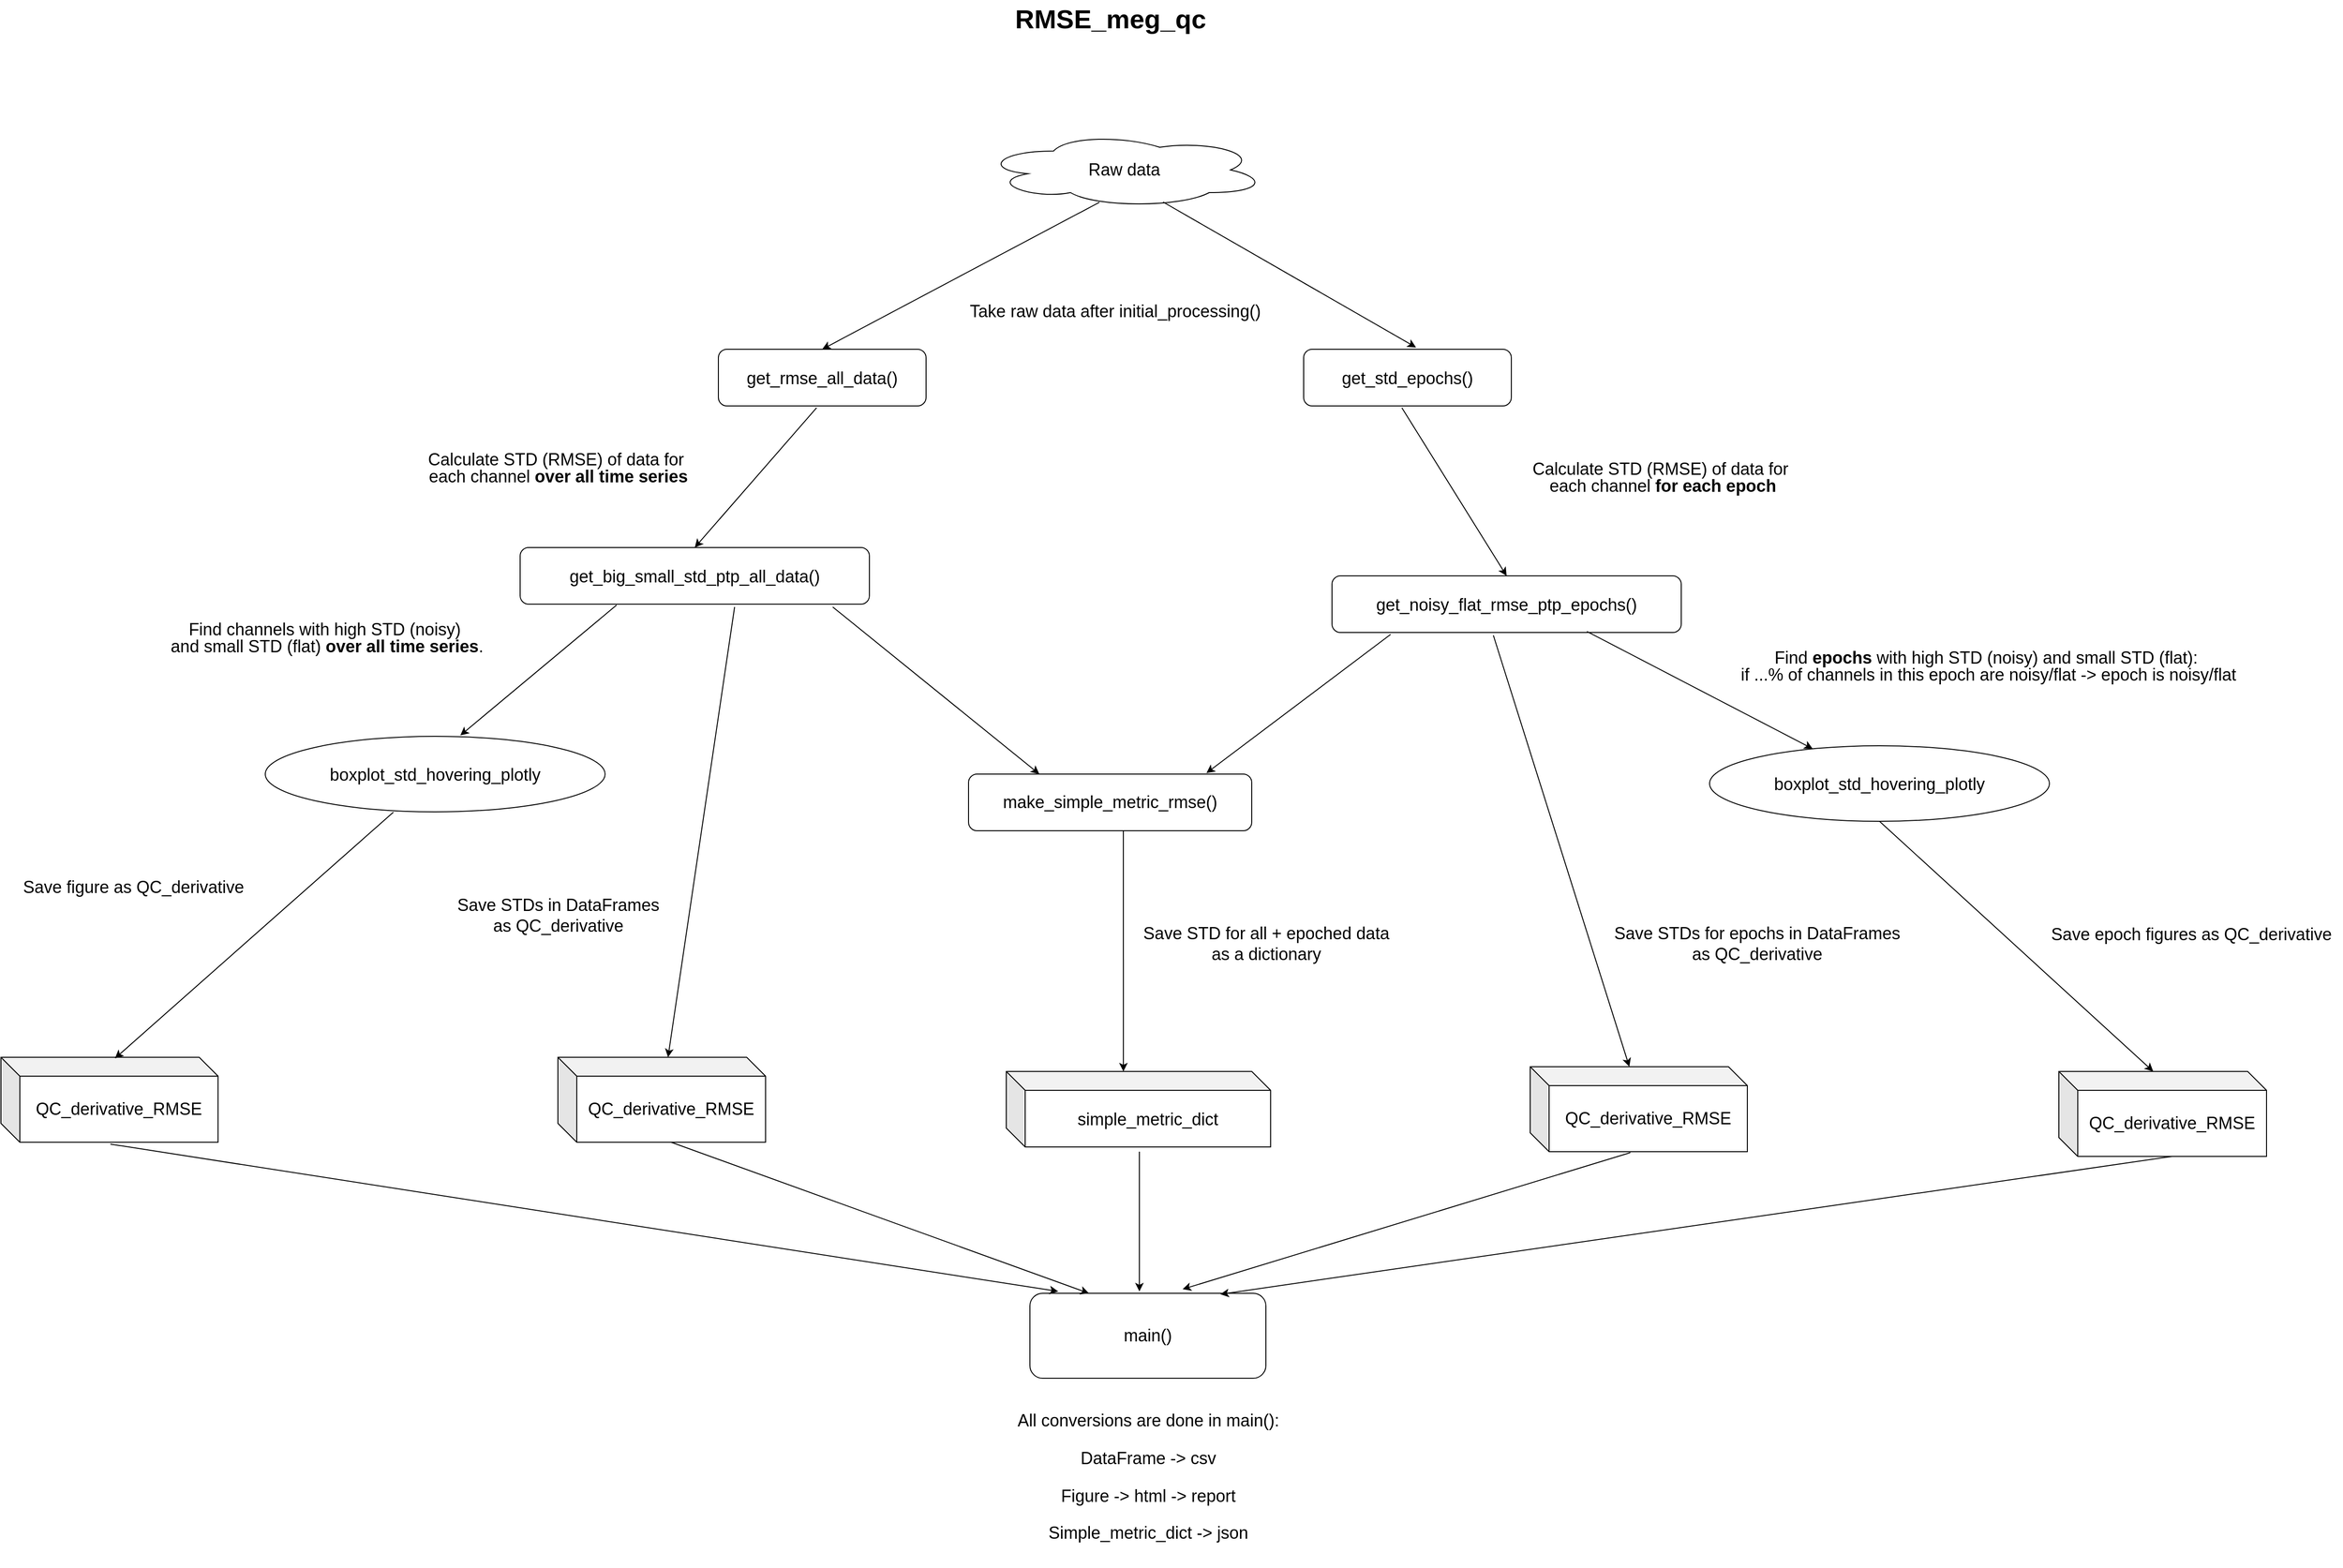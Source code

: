 <mxfile version="20.8.16" type="device"><diagram name="Page-1" id="929967ad-93f9-6ef4-fab6-5d389245f69c"><mxGraphModel dx="3165" dy="2089" grid="1" gridSize="10" guides="1" tooltips="1" connect="1" arrows="1" fold="1" page="0" pageScale="1.5" pageWidth="1169" pageHeight="826" background="none" math="0" shadow="0"><root><mxCell id="0" style=";html=1;"/><mxCell id="1" style=";html=1;" parent="0"/><mxCell id="1672d66443f91eb5-23" value="RMSE_meg_qc" style="text;strokeColor=none;fillColor=none;html=1;fontSize=28;fontStyle=1;verticalAlign=middle;align=center;" parent="1" vertex="1"><mxGeometry x="50" y="-200" width="1510" height="40" as="geometry"/></mxCell><mxCell id="6Z27xeJ7nZHoDezGtsFD-8" value="" style="endArrow=classic;html=1;rounded=0;fontSize=18;entryX=0.5;entryY=0;entryDx=0;entryDy=0;exitX=0.412;exitY=0.929;exitDx=0;exitDy=0;exitPerimeter=0;fontFamily=Helvetica;" parent="1" source="6Z27xeJ7nZHoDezGtsFD-56" target="_AQNHTN7oGHshsWPynQ7-1" edge="1"><mxGeometry width="50" height="50" relative="1" as="geometry"><mxPoint x="200" y="140" as="sourcePoint"/><mxPoint x="200" y="240" as="targetPoint"/></mxGeometry></mxCell><mxCell id="6Z27xeJ7nZHoDezGtsFD-50" value="main()" style="rounded=1;whiteSpace=wrap;html=1;fontFamily=Helvetica;fontSize=18;" parent="1" vertex="1"><mxGeometry x="720" y="1170" width="250" height="90" as="geometry"/></mxCell><mxCell id="6Z27xeJ7nZHoDezGtsFD-53" value="&lt;font style=&quot;font-size: 18px;&quot;&gt;Take raw data after initial_processing()&lt;/font&gt;" style="text;html=1;align=center;verticalAlign=middle;resizable=0;points=[];autosize=1;strokeColor=none;fillColor=none;fontSize=18;fontFamily=Helvetica;" parent="1" vertex="1"><mxGeometry x="645" y="110" width="330" height="40" as="geometry"/></mxCell><mxCell id="6Z27xeJ7nZHoDezGtsFD-56" value="Raw data" style="ellipse;shape=cloud;whiteSpace=wrap;html=1;fontFamily=Helvetica;fontSize=18;" parent="1" vertex="1"><mxGeometry x="670" y="-60" width="300" height="80" as="geometry"/></mxCell><mxCell id="_AQNHTN7oGHshsWPynQ7-1" value="&lt;div style=&quot;line-height: 18px; font-size: 18px;&quot;&gt;get_rmse_all_data()&lt;/div&gt;" style="rounded=1;whiteSpace=wrap;html=1;fontSize=18;fontFamily=Helvetica;" parent="1" vertex="1"><mxGeometry x="390" y="170" width="220" height="60" as="geometry"/></mxCell><mxCell id="_AQNHTN7oGHshsWPynQ7-2" value="&lt;div style=&quot;line-height: 18px; font-size: 18px;&quot;&gt;get_big_small_std_ptp_all_data()&lt;/div&gt;" style="rounded=1;whiteSpace=wrap;html=1;fontSize=18;fontFamily=Helvetica;" parent="1" vertex="1"><mxGeometry x="180" y="380" width="370" height="60" as="geometry"/></mxCell><mxCell id="_AQNHTN7oGHshsWPynQ7-3" value="" style="endArrow=classic;html=1;rounded=0;exitX=0.473;exitY=1.033;exitDx=0;exitDy=0;exitPerimeter=0;entryX=0.5;entryY=0;entryDx=0;entryDy=0;fontSize=18;fontFamily=Helvetica;" parent="1" source="_AQNHTN7oGHshsWPynQ7-1" target="_AQNHTN7oGHshsWPynQ7-2" edge="1"><mxGeometry width="50" height="50" relative="1" as="geometry"><mxPoint x="630" y="440" as="sourcePoint"/><mxPoint x="680" y="390" as="targetPoint"/></mxGeometry></mxCell><mxCell id="_AQNHTN7oGHshsWPynQ7-4" value="&lt;div style=&quot;line-height: 18px; font-size: 18px;&quot;&gt;Calculate STD (RMSE) of data for&amp;nbsp;&lt;/div&gt;&lt;div style=&quot;line-height: 18px; font-size: 18px;&quot;&gt;each channel &lt;b style=&quot;font-size: 18px;&quot;&gt;over all time series&lt;/b&gt;&lt;/div&gt;" style="text;html=1;align=center;verticalAlign=middle;resizable=0;points=[];autosize=1;strokeColor=none;fillColor=none;fontSize=18;fontFamily=Helvetica;" parent="1" vertex="1"><mxGeometry x="30" y="270" width="380" height="50" as="geometry"/></mxCell><mxCell id="_AQNHTN7oGHshsWPynQ7-5" value="" style="endArrow=classic;html=1;rounded=0;exitX=0.276;exitY=1.017;exitDx=0;exitDy=0;exitPerimeter=0;entryX=0.574;entryY=-0.012;entryDx=0;entryDy=0;entryPerimeter=0;fontSize=18;fontFamily=Helvetica;" parent="1" source="_AQNHTN7oGHshsWPynQ7-2" target="_AQNHTN7oGHshsWPynQ7-8" edge="1"><mxGeometry width="50" height="50" relative="1" as="geometry"><mxPoint x="640" y="420" as="sourcePoint"/><mxPoint x="120" y="540" as="targetPoint"/></mxGeometry></mxCell><mxCell id="_AQNHTN7oGHshsWPynQ7-7" value="" style="endArrow=classic;html=1;rounded=0;exitX=0.614;exitY=1.05;exitDx=0;exitDy=0;exitPerimeter=0;fontSize=18;fontFamily=Helvetica;" parent="1" source="_AQNHTN7oGHshsWPynQ7-2" target="_AQNHTN7oGHshsWPynQ7-9" edge="1"><mxGeometry width="50" height="50" relative="1" as="geometry"><mxPoint x="640" y="320" as="sourcePoint"/><mxPoint x="510" y="550" as="targetPoint"/></mxGeometry></mxCell><mxCell id="_AQNHTN7oGHshsWPynQ7-8" value="&lt;div style=&quot;line-height: 18px; font-size: 18px;&quot;&gt;boxplot_std_hovering_plotly&lt;/div&gt;" style="ellipse;whiteSpace=wrap;html=1;fontSize=18;fontFamily=Helvetica;" parent="1" vertex="1"><mxGeometry x="-90" y="580" width="360" height="80" as="geometry"/></mxCell><mxCell id="_AQNHTN7oGHshsWPynQ7-9" value="QC_derivative_RMSE" style="shape=cube;whiteSpace=wrap;html=1;boundedLbl=1;backgroundOutline=1;darkOpacity=0.05;darkOpacity2=0.1;fontSize=18;fontFamily=Helvetica;" parent="1" vertex="1"><mxGeometry x="220" y="920" width="220" height="90" as="geometry"/></mxCell><mxCell id="_AQNHTN7oGHshsWPynQ7-10" value="QC_derivative_RMSE" style="shape=cube;whiteSpace=wrap;html=1;boundedLbl=1;backgroundOutline=1;darkOpacity=0.05;darkOpacity2=0.1;fontSize=18;" parent="1" vertex="1"><mxGeometry x="-370" y="920" width="230" height="90" as="geometry"/></mxCell><mxCell id="_AQNHTN7oGHshsWPynQ7-11" value="" style="endArrow=classic;html=1;rounded=0;exitX=0.377;exitY=1.004;exitDx=0;exitDy=0;entryX=0.525;entryY=0.013;entryDx=0;entryDy=0;entryPerimeter=0;fontSize=18;exitPerimeter=0;fontFamily=Helvetica;" parent="1" source="_AQNHTN7oGHshsWPynQ7-8" target="_AQNHTN7oGHshsWPynQ7-10" edge="1"><mxGeometry width="50" height="50" relative="1" as="geometry"><mxPoint x="640" y="320" as="sourcePoint"/><mxPoint x="690" y="270" as="targetPoint"/></mxGeometry></mxCell><mxCell id="_AQNHTN7oGHshsWPynQ7-12" value="&lt;div style=&quot;line-height: 18px; font-size: 18px;&quot;&gt;&lt;div style=&quot;font-size: 18px; line-height: 18px;&quot;&gt;get_std_epochs()&lt;/div&gt;&lt;/div&gt;" style="rounded=1;whiteSpace=wrap;html=1;fontSize=18;fontFamily=Helvetica;" parent="1" vertex="1"><mxGeometry x="1010" y="170" width="220" height="60" as="geometry"/></mxCell><mxCell id="_AQNHTN7oGHshsWPynQ7-13" value="&lt;div style=&quot;line-height: 18px; font-size: 18px;&quot;&gt;&lt;div style=&quot;font-size: 18px; line-height: 18px;&quot;&gt;&lt;div style=&quot;line-height: 18px; font-size: 18px;&quot;&gt;get_noisy_flat_rmse_ptp_epochs()&lt;/div&gt;&lt;/div&gt;&lt;/div&gt;" style="rounded=1;whiteSpace=wrap;html=1;fontSize=18;fontFamily=Helvetica;" parent="1" vertex="1"><mxGeometry x="1040" y="410" width="370" height="60" as="geometry"/></mxCell><mxCell id="_AQNHTN7oGHshsWPynQ7-14" value="" style="endArrow=classic;html=1;rounded=0;exitX=0.473;exitY=1.033;exitDx=0;exitDy=0;exitPerimeter=0;entryX=0.5;entryY=0;entryDx=0;entryDy=0;fontSize=18;fontFamily=Helvetica;" parent="1" source="_AQNHTN7oGHshsWPynQ7-12" target="_AQNHTN7oGHshsWPynQ7-13" edge="1"><mxGeometry width="50" height="50" relative="1" as="geometry"><mxPoint x="1620" y="440" as="sourcePoint"/><mxPoint x="1670" y="390" as="targetPoint"/></mxGeometry></mxCell><mxCell id="_AQNHTN7oGHshsWPynQ7-15" value="&lt;blockquote style=&quot;line-height: 18px; font-size: 18px;&quot;&gt;Calculate STD (RMSE) of data for&amp;nbsp;&lt;br&gt;each channel &lt;b style=&quot;font-size: 18px;&quot;&gt;for each epoch&lt;/b&gt;&lt;/blockquote&gt;" style="text;html=1;align=center;verticalAlign=middle;resizable=0;points=[];autosize=1;strokeColor=none;fillColor=none;fontSize=18;fontFamily=Helvetica;" parent="1" vertex="1"><mxGeometry x="1200" y="260" width="380" height="90" as="geometry"/></mxCell><mxCell id="_AQNHTN7oGHshsWPynQ7-16" value="" style="endArrow=classic;html=1;rounded=0;exitX=0.73;exitY=0.983;exitDx=0;exitDy=0;exitPerimeter=0;fontSize=18;fontFamily=Helvetica;" parent="1" source="_AQNHTN7oGHshsWPynQ7-13" target="_AQNHTN7oGHshsWPynQ7-18" edge="1"><mxGeometry width="50" height="50" relative="1" as="geometry"><mxPoint x="1630" y="420" as="sourcePoint"/><mxPoint x="1110" y="540" as="targetPoint"/></mxGeometry></mxCell><mxCell id="_AQNHTN7oGHshsWPynQ7-18" value="&lt;div style=&quot;line-height: 18px; font-size: 18px;&quot;&gt;boxplot_std_hovering_plotly&lt;/div&gt;" style="ellipse;whiteSpace=wrap;html=1;fontSize=18;fontFamily=Helvetica;" parent="1" vertex="1"><mxGeometry x="1440" y="590" width="360" height="80" as="geometry"/></mxCell><mxCell id="_AQNHTN7oGHshsWPynQ7-19" value="QC_derivative_RMSE" style="shape=cube;whiteSpace=wrap;html=1;boundedLbl=1;backgroundOutline=1;darkOpacity=0.05;darkOpacity2=0.1;fontSize=18;fontFamily=Helvetica;" parent="1" vertex="1"><mxGeometry x="1810" y="935" width="220" height="90" as="geometry"/></mxCell><mxCell id="_AQNHTN7oGHshsWPynQ7-20" value="QC_derivative_RMSE" style="shape=cube;whiteSpace=wrap;html=1;boundedLbl=1;backgroundOutline=1;darkOpacity=0.05;darkOpacity2=0.1;fontSize=18;fontFamily=Helvetica;" parent="1" vertex="1"><mxGeometry x="1250" y="930" width="230" height="90" as="geometry"/></mxCell><mxCell id="_AQNHTN7oGHshsWPynQ7-21" value="" style="endArrow=classic;html=1;rounded=0;exitX=0.5;exitY=1;exitDx=0;exitDy=0;entryX=0;entryY=0;entryDx=100;entryDy=0;entryPerimeter=0;fontSize=18;fontFamily=Helvetica;" parent="1" source="_AQNHTN7oGHshsWPynQ7-18" target="_AQNHTN7oGHshsWPynQ7-19" edge="1"><mxGeometry width="50" height="50" relative="1" as="geometry"><mxPoint x="1630" y="320" as="sourcePoint"/><mxPoint x="1680" y="270" as="targetPoint"/></mxGeometry></mxCell><mxCell id="_AQNHTN7oGHshsWPynQ7-22" value="" style="endArrow=classic;html=1;rounded=0;fontSize=18;entryX=0.541;entryY=-0.033;entryDx=0;entryDy=0;exitX=0.637;exitY=0.925;exitDx=0;exitDy=0;exitPerimeter=0;entryPerimeter=0;fontFamily=Helvetica;" parent="1" source="6Z27xeJ7nZHoDezGtsFD-56" target="_AQNHTN7oGHshsWPynQ7-12" edge="1"><mxGeometry width="50" height="50" relative="1" as="geometry"><mxPoint x="810.4" y="25.28" as="sourcePoint"/><mxPoint x="410" y="170" as="targetPoint"/></mxGeometry></mxCell><mxCell id="_AQNHTN7oGHshsWPynQ7-23" value="" style="endArrow=classic;html=1;rounded=0;exitX=0.462;exitY=1.05;exitDx=0;exitDy=0;exitPerimeter=0;fontSize=18;entryX=0;entryY=0;entryDx=105;entryDy=0;entryPerimeter=0;fontFamily=Helvetica;" parent="1" source="_AQNHTN7oGHshsWPynQ7-13" target="_AQNHTN7oGHshsWPynQ7-20" edge="1"><mxGeometry width="50" height="50" relative="1" as="geometry"><mxPoint x="367.18" y="493" as="sourcePoint"/><mxPoint x="447.419" y="780" as="targetPoint"/></mxGeometry></mxCell><mxCell id="_AQNHTN7oGHshsWPynQ7-24" value="&lt;div style=&quot;font-size: 18px; line-height: 18px;&quot;&gt;simple_metric_dict&lt;/div&gt;" style="shape=cube;whiteSpace=wrap;html=1;boundedLbl=1;backgroundOutline=1;darkOpacity=0.05;darkOpacity2=0.1;fontSize=18;fontFamily=Helvetica;" parent="1" vertex="1"><mxGeometry x="695" y="935" width="280" height="80" as="geometry"/></mxCell><mxCell id="_AQNHTN7oGHshsWPynQ7-25" value="" style="endArrow=classic;html=1;rounded=0;fontSize=18;exitX=0.168;exitY=1.033;exitDx=0;exitDy=0;exitPerimeter=0;entryX=0.84;entryY=-0.017;entryDx=0;entryDy=0;entryPerimeter=0;fontFamily=Helvetica;" parent="1" source="_AQNHTN7oGHshsWPynQ7-13" target="gqf24heiUTg15dBXGVgv-1" edge="1"><mxGeometry width="50" height="50" relative="1" as="geometry"><mxPoint x="910" y="710" as="sourcePoint"/><mxPoint x="960" y="660" as="targetPoint"/></mxGeometry></mxCell><mxCell id="_AQNHTN7oGHshsWPynQ7-26" value="" style="endArrow=classic;html=1;rounded=0;fontSize=18;exitX=0.895;exitY=1.05;exitDx=0;exitDy=0;exitPerimeter=0;fontFamily=Helvetica;entryX=0.25;entryY=0;entryDx=0;entryDy=0;" parent="1" source="_AQNHTN7oGHshsWPynQ7-2" target="gqf24heiUTg15dBXGVgv-1" edge="1"><mxGeometry width="50" height="50" relative="1" as="geometry"><mxPoint x="910" y="710" as="sourcePoint"/><mxPoint x="810" y="930" as="targetPoint"/></mxGeometry></mxCell><mxCell id="_AQNHTN7oGHshsWPynQ7-27" value="" style="endArrow=classic;html=1;rounded=0;fontSize=18;exitX=0.504;exitY=1.022;exitDx=0;exitDy=0;exitPerimeter=0;entryX=0.12;entryY=-0.022;entryDx=0;entryDy=0;entryPerimeter=0;fontFamily=Helvetica;" parent="1" source="_AQNHTN7oGHshsWPynQ7-10" target="6Z27xeJ7nZHoDezGtsFD-50" edge="1"><mxGeometry width="50" height="50" relative="1" as="geometry"><mxPoint x="680" y="1050" as="sourcePoint"/><mxPoint x="730" y="1000" as="targetPoint"/></mxGeometry></mxCell><mxCell id="_AQNHTN7oGHshsWPynQ7-28" value="" style="endArrow=classic;html=1;rounded=0;fontSize=18;exitX=0;exitY=0;exitDx=120;exitDy=90;exitPerimeter=0;entryX=0.25;entryY=0;entryDx=0;entryDy=0;fontFamily=Helvetica;" parent="1" source="_AQNHTN7oGHshsWPynQ7-9" target="6Z27xeJ7nZHoDezGtsFD-50" edge="1"><mxGeometry width="50" height="50" relative="1" as="geometry"><mxPoint x="680" y="1050" as="sourcePoint"/><mxPoint x="730" y="1000" as="targetPoint"/></mxGeometry></mxCell><mxCell id="_AQNHTN7oGHshsWPynQ7-29" value="" style="endArrow=classic;html=1;rounded=0;fontSize=18;entryX=0.464;entryY=-0.022;entryDx=0;entryDy=0;entryPerimeter=0;fontFamily=Helvetica;" parent="1" target="6Z27xeJ7nZHoDezGtsFD-50" edge="1"><mxGeometry width="50" height="50" relative="1" as="geometry"><mxPoint x="836" y="1020" as="sourcePoint"/><mxPoint x="880" y="1160" as="targetPoint"/></mxGeometry></mxCell><mxCell id="_AQNHTN7oGHshsWPynQ7-30" value="" style="endArrow=classic;html=1;rounded=0;fontSize=18;exitX=0.461;exitY=1.011;exitDx=0;exitDy=0;exitPerimeter=0;entryX=0.647;entryY=-0.048;entryDx=0;entryDy=0;entryPerimeter=0;fontFamily=Helvetica;" parent="1" source="_AQNHTN7oGHshsWPynQ7-20" target="6Z27xeJ7nZHoDezGtsFD-50" edge="1"><mxGeometry width="50" height="50" relative="1" as="geometry"><mxPoint x="680" y="1050" as="sourcePoint"/><mxPoint x="730" y="1000" as="targetPoint"/></mxGeometry></mxCell><mxCell id="_AQNHTN7oGHshsWPynQ7-31" value="" style="endArrow=classic;html=1;rounded=0;fontSize=18;exitX=0;exitY=0;exitDx=120;exitDy=90;exitPerimeter=0;entryX=0.807;entryY=0.011;entryDx=0;entryDy=0;entryPerimeter=0;fontFamily=Helvetica;" parent="1" source="_AQNHTN7oGHshsWPynQ7-19" target="6Z27xeJ7nZHoDezGtsFD-50" edge="1"><mxGeometry width="50" height="50" relative="1" as="geometry"><mxPoint x="930" y="1050" as="sourcePoint"/><mxPoint x="980" y="1000" as="targetPoint"/></mxGeometry></mxCell><mxCell id="_AQNHTN7oGHshsWPynQ7-32" value="&lt;p style=&quot;line-height: 18px;&quot;&gt;&lt;font style=&quot;font-size: 18px;&quot;&gt;Find channels with high STD (noisy)&amp;nbsp;&lt;br&gt;&lt;/font&gt;&lt;font style=&quot;font-size: 18px;&quot;&gt;and small STD (flat) &lt;b style=&quot;&quot;&gt;over all time series&lt;/b&gt;.&lt;/font&gt;&lt;/p&gt;" style="text;html=1;align=center;verticalAlign=middle;resizable=0;points=[];autosize=1;strokeColor=none;fillColor=none;fontSize=18;" parent="1" vertex="1"><mxGeometry x="-200" y="430" width="350" height="90" as="geometry"/></mxCell><mxCell id="_AQNHTN7oGHshsWPynQ7-33" value="&lt;blockquote style=&quot;border-color: var(--border-color); font-size: 18px; line-height: 18px;&quot;&gt;Find &lt;b style=&quot;&quot;&gt;epochs&lt;/b&gt; with high STD (noisy)&amp;nbsp;&lt;span style=&quot;background-color: initial; font-size: 18px;&quot;&gt;and small STD (flat):&amp;nbsp;&lt;br&gt;&lt;/span&gt;if ...% of channels in this epoch are noisy/flat -&amp;gt; epoch is noisy/flat&lt;/blockquote&gt;" style="text;html=1;align=center;verticalAlign=middle;resizable=0;points=[];autosize=1;strokeColor=none;fillColor=none;fontSize=18;" parent="1" vertex="1"><mxGeometry x="1420" y="460" width="630" height="90" as="geometry"/></mxCell><mxCell id="_AQNHTN7oGHshsWPynQ7-34" value="Save figure as QC_derivative" style="text;html=1;align=center;verticalAlign=middle;resizable=0;points=[];autosize=1;strokeColor=none;fillColor=none;fontSize=18;fontFamily=Helvetica;" parent="1" vertex="1"><mxGeometry x="-360" y="720" width="260" height="40" as="geometry"/></mxCell><mxCell id="_AQNHTN7oGHshsWPynQ7-35" value="Save STDs in DataFrames &lt;br&gt;as QC_derivative&lt;br style=&quot;border-color: var(--border-color);&quot;&gt;" style="text;html=1;align=center;verticalAlign=middle;resizable=0;points=[];autosize=1;strokeColor=none;fillColor=none;fontSize=18;fontFamily=Helvetica;" parent="1" vertex="1"><mxGeometry x="100" y="740" width="240" height="60" as="geometry"/></mxCell><mxCell id="_AQNHTN7oGHshsWPynQ7-37" value="Save STDs for epochs in DataFrames &lt;br&gt;as QC_derivative&lt;br style=&quot;border-color: var(--border-color);&quot;&gt;" style="text;html=1;align=center;verticalAlign=middle;resizable=0;points=[];autosize=1;strokeColor=none;fillColor=none;fontSize=18;fontFamily=Helvetica;" parent="1" vertex="1"><mxGeometry x="1325" y="770" width="330" height="60" as="geometry"/></mxCell><mxCell id="_AQNHTN7oGHshsWPynQ7-39" value="Save epoch figures as QC_derivative&lt;br&gt;" style="text;html=1;align=center;verticalAlign=middle;resizable=0;points=[];autosize=1;strokeColor=none;fillColor=none;fontSize=18;fontFamily=Helvetica;" parent="1" vertex="1"><mxGeometry x="1790" y="770" width="320" height="40" as="geometry"/></mxCell><mxCell id="_AQNHTN7oGHshsWPynQ7-40" value="Save STD for all + epoched data&lt;br&gt;as a dictionary" style="text;html=1;align=center;verticalAlign=middle;resizable=0;points=[];autosize=1;strokeColor=none;fillColor=none;fontSize=18;fontFamily=Helvetica;" parent="1" vertex="1"><mxGeometry x="830" y="770" width="280" height="60" as="geometry"/></mxCell><mxCell id="_AQNHTN7oGHshsWPynQ7-41" value="&lt;blockquote&gt;All conversions are done in main():&lt;/blockquote&gt;&lt;blockquote&gt;DataFrame -&amp;gt; csv&lt;/blockquote&gt;&lt;blockquote&gt;Figure -&amp;gt; html -&amp;gt; report&lt;/blockquote&gt;&lt;blockquote&gt;Simple_metric_dict -&amp;gt; json&lt;/blockquote&gt;" style="text;html=1;align=center;verticalAlign=middle;resizable=0;points=[];autosize=1;strokeColor=none;fillColor=none;fontSize=18;fontFamily=Helvetica;" parent="1" vertex="1"><mxGeometry x="655" y="1270" width="380" height="190" as="geometry"/></mxCell><mxCell id="gqf24heiUTg15dBXGVgv-1" value="make_simple_metric_rmse()" style="rounded=1;whiteSpace=wrap;html=1;fontFamily=Helvetica;fontSize=18;" vertex="1" parent="1"><mxGeometry x="655" y="620" width="300" height="60" as="geometry"/></mxCell><mxCell id="gqf24heiUTg15dBXGVgv-2" value="" style="endArrow=classic;html=1;rounded=0;fontFamily=Helvetica;fontSize=18;entryX=0.443;entryY=0;entryDx=0;entryDy=0;entryPerimeter=0;" edge="1" parent="1" target="_AQNHTN7oGHshsWPynQ7-24"><mxGeometry width="50" height="50" relative="1" as="geometry"><mxPoint x="819" y="680" as="sourcePoint"/><mxPoint x="1150" y="1010" as="targetPoint"/></mxGeometry></mxCell></root></mxGraphModel></diagram></mxfile>